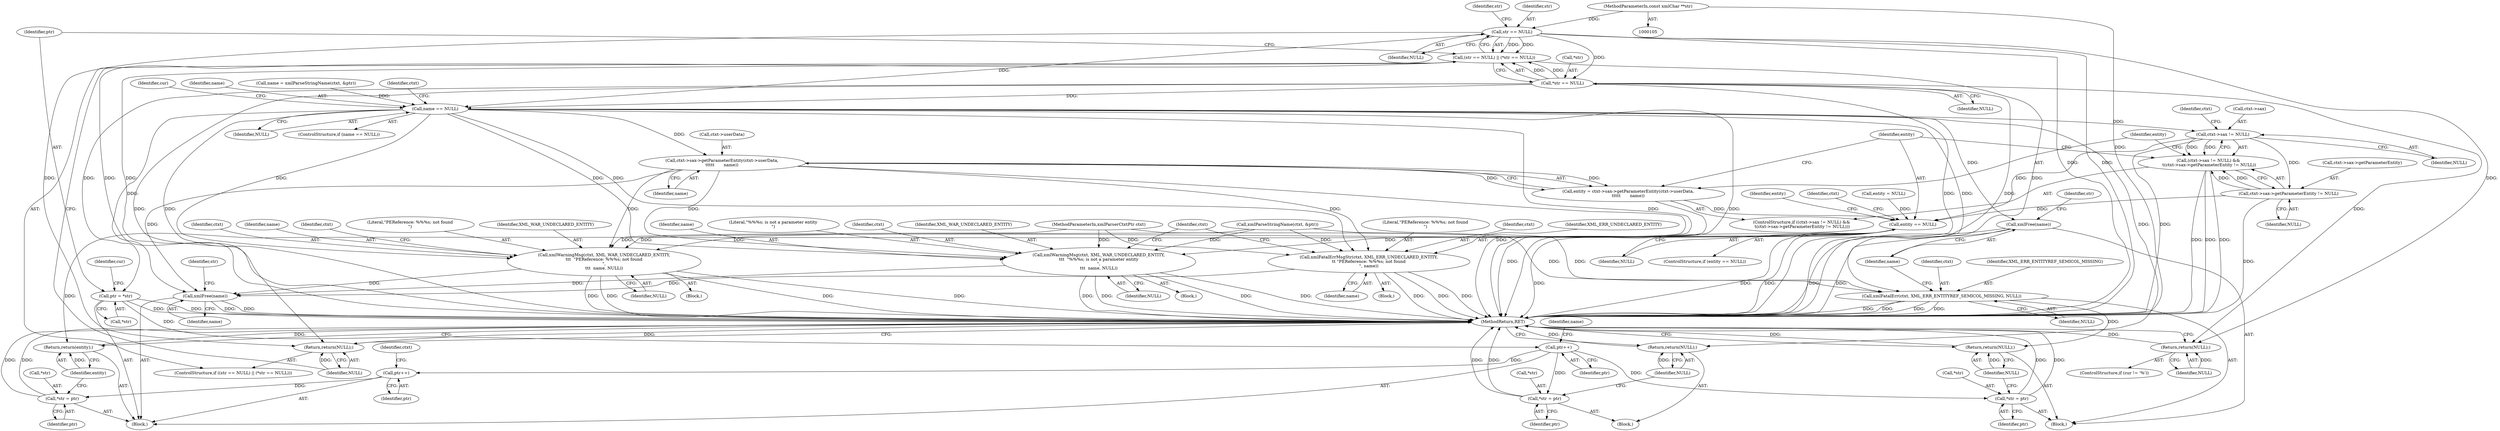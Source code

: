 digraph "1_Chrome_d0947db40187f4708c58e64cbd6013faf9eddeed_35@pointer" {
"1000107" [label="(MethodParameterIn,const xmlChar **str)"];
"1000118" [label="(Call,str == NULL)"];
"1000117" [label="(Call,(str == NULL) || (*str == NULL))"];
"1000121" [label="(Call,*str == NULL)"];
"1000125" [label="(Return,return(NULL);)"];
"1000127" [label="(Call,ptr = *str)"];
"1000141" [label="(Call,ptr++)"];
"1000158" [label="(Call,*str = ptr)"];
"1000179" [label="(Call,*str = ptr)"];
"1000185" [label="(Call,ptr++)"];
"1000282" [label="(Call,*str = ptr)"];
"1000139" [label="(Return,return(NULL);)"];
"1000150" [label="(Call,name == NULL)"];
"1000162" [label="(Return,return(NULL);)"];
"1000173" [label="(Call,xmlFatalErr(ctxt, XML_ERR_ENTITYREF_SEMICOL_MISSING, NULL))"];
"1000183" [label="(Return,return(NULL);)"];
"1000177" [label="(Call,xmlFree(name))"];
"1000193" [label="(Call,ctxt->sax != NULL)"];
"1000192" [label="(Call,(ctxt->sax != NULL) &&\n \t(ctxt->sax->getParameterEntity != NULL))"];
"1000198" [label="(Call,ctxt->sax->getParameterEntity != NULL)"];
"1000213" [label="(Call,entity == NULL)"];
"1000243" [label="(Call,xmlWarningMsg(ctxt, XML_WAR_UNDECLARED_ENTITY,\n\t\t\t  \"PEReference: %%%s; not found\n\",\n\t\t\t  name, NULL))"];
"1000280" [label="(Call,xmlFree(name))"];
"1000269" [label="(Call,xmlWarningMsg(ctxt, XML_WAR_UNDECLARED_ENTITY,\n\t\t\t  \"%%%s; is not a parameter entity\n\",\n\t\t\t  name, NULL))"];
"1000286" [label="(Return,return(entity);)"];
"1000207" [label="(Call,ctxt->sax->getParameterEntity(ctxt->userData,\n\t\t\t\t\t       name))"];
"1000205" [label="(Call,entity = ctxt->sax->getParameterEntity(ctxt->userData,\n\t\t\t\t\t       name))"];
"1000236" [label="(Call,xmlFatalErrMsgStr(ctxt, XML_ERR_UNDECLARED_ENTITY,\n\t\t \"PEReference: %%%s; not found\n\", name))"];
"1000283" [label="(Call,*str)"];
"1000204" [label="(Identifier,NULL)"];
"1000124" [label="(Identifier,NULL)"];
"1000177" [label="(Call,xmlFree(name))"];
"1000277" [label="(Identifier,ctxt)"];
"1000118" [label="(Call,str == NULL)"];
"1000129" [label="(Call,*str)"];
"1000272" [label="(Literal,\"%%%s; is not a parameter entity\n\")"];
"1000127" [label="(Call,ptr = *str)"];
"1000183" [label="(Return,return(NULL);)"];
"1000201" [label="(Identifier,ctxt)"];
"1000213" [label="(Call,entity == NULL)"];
"1000135" [label="(ControlStructure,if (cur != '%'))"];
"1000139" [label="(Return,return(NULL);)"];
"1000260" [label="(Identifier,entity)"];
"1000175" [label="(Identifier,XML_ERR_ENTITYREF_SEMICOL_MISSING)"];
"1000180" [label="(Call,*str)"];
"1000132" [label="(Identifier,cur)"];
"1000268" [label="(Block,)"];
"1000172" [label="(Block,)"];
"1000246" [label="(Literal,\"PEReference: %%%s; not found\n\")"];
"1000179" [label="(Call,*str = ptr)"];
"1000181" [label="(Identifier,str)"];
"1000270" [label="(Identifier,ctxt)"];
"1000185" [label="(Call,ptr++)"];
"1000199" [label="(Call,ctxt->sax->getParameterEntity)"];
"1000165" [label="(Identifier,cur)"];
"1000116" [label="(ControlStructure,if ((str == NULL) || (*str == NULL)))"];
"1000173" [label="(Call,xmlFatalErr(ctxt, XML_ERR_ENTITYREF_SEMICOL_MISSING, NULL))"];
"1000194" [label="(Call,ctxt->sax)"];
"1000123" [label="(Identifier,str)"];
"1000286" [label="(Return,return(entity);)"];
"1000152" [label="(Identifier,NULL)"];
"1000212" [label="(ControlStructure,if (entity == NULL))"];
"1000119" [label="(Identifier,str)"];
"1000159" [label="(Call,*str)"];
"1000198" [label="(Call,ctxt->sax->getParameterEntity != NULL)"];
"1000120" [label="(Identifier,NULL)"];
"1000140" [label="(Identifier,NULL)"];
"1000162" [label="(Return,return(NULL);)"];
"1000191" [label="(ControlStructure,if ((ctxt->sax != NULL) &&\n \t(ctxt->sax->getParameterEntity != NULL)))"];
"1000144" [label="(Identifier,name)"];
"1000117" [label="(Call,(str == NULL) || (*str == NULL))"];
"1000189" [label="(Identifier,ctxt)"];
"1000107" [label="(MethodParameterIn,const xmlChar **str)"];
"1000235" [label="(Block,)"];
"1000245" [label="(Identifier,XML_WAR_UNDECLARED_ENTITY)"];
"1000242" [label="(Block,)"];
"1000284" [label="(Identifier,str)"];
"1000282" [label="(Call,*str = ptr)"];
"1000153" [label="(Block,)"];
"1000287" [label="(Identifier,entity)"];
"1000151" [label="(Identifier,name)"];
"1000143" [label="(Call,name = xmlParseStringName(ctxt, &ptr))"];
"1000161" [label="(Identifier,ptr)"];
"1000285" [label="(Identifier,ptr)"];
"1000141" [label="(Call,ptr++)"];
"1000186" [label="(Identifier,ptr)"];
"1000184" [label="(Identifier,NULL)"];
"1000155" [label="(Identifier,ctxt)"];
"1000142" [label="(Identifier,ptr)"];
"1000269" [label="(Call,xmlWarningMsg(ctxt, XML_WAR_UNDECLARED_ENTITY,\n\t\t\t  \"%%%s; is not a parameter entity\n\",\n\t\t\t  name, NULL))"];
"1000211" [label="(Identifier,name)"];
"1000240" [label="(Identifier,name)"];
"1000108" [label="(Block,)"];
"1000197" [label="(Identifier,NULL)"];
"1000126" [label="(Identifier,NULL)"];
"1000248" [label="(Identifier,NULL)"];
"1000244" [label="(Identifier,ctxt)"];
"1000176" [label="(Identifier,NULL)"];
"1000121" [label="(Call,*str == NULL)"];
"1000158" [label="(Call,*str = ptr)"];
"1000271" [label="(Identifier,XML_WAR_UNDECLARED_ENTITY)"];
"1000163" [label="(Identifier,NULL)"];
"1000149" [label="(ControlStructure,if (name == NULL))"];
"1000238" [label="(Identifier,XML_ERR_UNDECLARED_ENTITY)"];
"1000122" [label="(Call,*str)"];
"1000193" [label="(Call,ctxt->sax != NULL)"];
"1000207" [label="(Call,ctxt->sax->getParameterEntity(ctxt->userData,\n\t\t\t\t\t       name))"];
"1000288" [label="(MethodReturn,RET)"];
"1000192" [label="(Call,(ctxt->sax != NULL) &&\n \t(ctxt->sax->getParameterEntity != NULL))"];
"1000239" [label="(Literal,\"PEReference: %%%s; not found\n\")"];
"1000280" [label="(Call,xmlFree(name))"];
"1000128" [label="(Identifier,ptr)"];
"1000150" [label="(Call,name == NULL)"];
"1000125" [label="(Return,return(NULL);)"];
"1000247" [label="(Identifier,name)"];
"1000182" [label="(Identifier,ptr)"];
"1000174" [label="(Identifier,ctxt)"];
"1000251" [label="(Identifier,ctxt)"];
"1000145" [label="(Call,xmlParseStringName(ctxt, &ptr))"];
"1000214" [label="(Identifier,entity)"];
"1000178" [label="(Identifier,name)"];
"1000281" [label="(Identifier,name)"];
"1000205" [label="(Call,entity = ctxt->sax->getParameterEntity(ctxt->userData,\n\t\t\t\t\t       name))"];
"1000236" [label="(Call,xmlFatalErrMsgStr(ctxt, XML_ERR_UNDECLARED_ENTITY,\n\t\t \"PEReference: %%%s; not found\n\", name))"];
"1000106" [label="(MethodParameterIn,xmlParserCtxtPtr ctxt)"];
"1000273" [label="(Identifier,name)"];
"1000221" [label="(Identifier,ctxt)"];
"1000215" [label="(Identifier,NULL)"];
"1000237" [label="(Identifier,ctxt)"];
"1000206" [label="(Identifier,entity)"];
"1000113" [label="(Call,entity = NULL)"];
"1000243" [label="(Call,xmlWarningMsg(ctxt, XML_WAR_UNDECLARED_ENTITY,\n\t\t\t  \"PEReference: %%%s; not found\n\",\n\t\t\t  name, NULL))"];
"1000208" [label="(Call,ctxt->userData)"];
"1000274" [label="(Identifier,NULL)"];
"1000107" -> "1000105"  [label="AST: "];
"1000107" -> "1000288"  [label="DDG: "];
"1000107" -> "1000118"  [label="DDG: "];
"1000118" -> "1000117"  [label="AST: "];
"1000118" -> "1000120"  [label="CFG: "];
"1000119" -> "1000118"  [label="AST: "];
"1000120" -> "1000118"  [label="AST: "];
"1000123" -> "1000118"  [label="CFG: "];
"1000117" -> "1000118"  [label="CFG: "];
"1000118" -> "1000288"  [label="DDG: "];
"1000118" -> "1000288"  [label="DDG: "];
"1000118" -> "1000117"  [label="DDG: "];
"1000118" -> "1000117"  [label="DDG: "];
"1000118" -> "1000121"  [label="DDG: "];
"1000118" -> "1000125"  [label="DDG: "];
"1000118" -> "1000139"  [label="DDG: "];
"1000118" -> "1000150"  [label="DDG: "];
"1000117" -> "1000116"  [label="AST: "];
"1000117" -> "1000121"  [label="CFG: "];
"1000121" -> "1000117"  [label="AST: "];
"1000126" -> "1000117"  [label="CFG: "];
"1000128" -> "1000117"  [label="CFG: "];
"1000117" -> "1000288"  [label="DDG: "];
"1000117" -> "1000288"  [label="DDG: "];
"1000117" -> "1000288"  [label="DDG: "];
"1000121" -> "1000117"  [label="DDG: "];
"1000121" -> "1000117"  [label="DDG: "];
"1000121" -> "1000124"  [label="CFG: "];
"1000122" -> "1000121"  [label="AST: "];
"1000124" -> "1000121"  [label="AST: "];
"1000121" -> "1000288"  [label="DDG: "];
"1000121" -> "1000288"  [label="DDG: "];
"1000121" -> "1000125"  [label="DDG: "];
"1000121" -> "1000127"  [label="DDG: "];
"1000121" -> "1000139"  [label="DDG: "];
"1000121" -> "1000150"  [label="DDG: "];
"1000125" -> "1000116"  [label="AST: "];
"1000125" -> "1000126"  [label="CFG: "];
"1000126" -> "1000125"  [label="AST: "];
"1000288" -> "1000125"  [label="CFG: "];
"1000125" -> "1000288"  [label="DDG: "];
"1000126" -> "1000125"  [label="DDG: "];
"1000127" -> "1000108"  [label="AST: "];
"1000127" -> "1000129"  [label="CFG: "];
"1000128" -> "1000127"  [label="AST: "];
"1000129" -> "1000127"  [label="AST: "];
"1000132" -> "1000127"  [label="CFG: "];
"1000127" -> "1000288"  [label="DDG: "];
"1000127" -> "1000288"  [label="DDG: "];
"1000127" -> "1000141"  [label="DDG: "];
"1000141" -> "1000108"  [label="AST: "];
"1000141" -> "1000142"  [label="CFG: "];
"1000142" -> "1000141"  [label="AST: "];
"1000144" -> "1000141"  [label="CFG: "];
"1000141" -> "1000158"  [label="DDG: "];
"1000141" -> "1000179"  [label="DDG: "];
"1000141" -> "1000185"  [label="DDG: "];
"1000158" -> "1000153"  [label="AST: "];
"1000158" -> "1000161"  [label="CFG: "];
"1000159" -> "1000158"  [label="AST: "];
"1000161" -> "1000158"  [label="AST: "];
"1000163" -> "1000158"  [label="CFG: "];
"1000158" -> "1000288"  [label="DDG: "];
"1000158" -> "1000288"  [label="DDG: "];
"1000179" -> "1000172"  [label="AST: "];
"1000179" -> "1000182"  [label="CFG: "];
"1000180" -> "1000179"  [label="AST: "];
"1000182" -> "1000179"  [label="AST: "];
"1000184" -> "1000179"  [label="CFG: "];
"1000179" -> "1000288"  [label="DDG: "];
"1000179" -> "1000288"  [label="DDG: "];
"1000185" -> "1000108"  [label="AST: "];
"1000185" -> "1000186"  [label="CFG: "];
"1000186" -> "1000185"  [label="AST: "];
"1000189" -> "1000185"  [label="CFG: "];
"1000185" -> "1000282"  [label="DDG: "];
"1000282" -> "1000108"  [label="AST: "];
"1000282" -> "1000285"  [label="CFG: "];
"1000283" -> "1000282"  [label="AST: "];
"1000285" -> "1000282"  [label="AST: "];
"1000287" -> "1000282"  [label="CFG: "];
"1000282" -> "1000288"  [label="DDG: "];
"1000282" -> "1000288"  [label="DDG: "];
"1000139" -> "1000135"  [label="AST: "];
"1000139" -> "1000140"  [label="CFG: "];
"1000140" -> "1000139"  [label="AST: "];
"1000288" -> "1000139"  [label="CFG: "];
"1000139" -> "1000288"  [label="DDG: "];
"1000140" -> "1000139"  [label="DDG: "];
"1000150" -> "1000149"  [label="AST: "];
"1000150" -> "1000152"  [label="CFG: "];
"1000151" -> "1000150"  [label="AST: "];
"1000152" -> "1000150"  [label="AST: "];
"1000155" -> "1000150"  [label="CFG: "];
"1000165" -> "1000150"  [label="CFG: "];
"1000150" -> "1000288"  [label="DDG: "];
"1000150" -> "1000288"  [label="DDG: "];
"1000150" -> "1000288"  [label="DDG: "];
"1000143" -> "1000150"  [label="DDG: "];
"1000150" -> "1000162"  [label="DDG: "];
"1000150" -> "1000173"  [label="DDG: "];
"1000150" -> "1000177"  [label="DDG: "];
"1000150" -> "1000193"  [label="DDG: "];
"1000150" -> "1000207"  [label="DDG: "];
"1000150" -> "1000236"  [label="DDG: "];
"1000150" -> "1000243"  [label="DDG: "];
"1000150" -> "1000269"  [label="DDG: "];
"1000150" -> "1000280"  [label="DDG: "];
"1000162" -> "1000153"  [label="AST: "];
"1000162" -> "1000163"  [label="CFG: "];
"1000163" -> "1000162"  [label="AST: "];
"1000288" -> "1000162"  [label="CFG: "];
"1000162" -> "1000288"  [label="DDG: "];
"1000163" -> "1000162"  [label="DDG: "];
"1000173" -> "1000172"  [label="AST: "];
"1000173" -> "1000176"  [label="CFG: "];
"1000174" -> "1000173"  [label="AST: "];
"1000175" -> "1000173"  [label="AST: "];
"1000176" -> "1000173"  [label="AST: "];
"1000178" -> "1000173"  [label="CFG: "];
"1000173" -> "1000288"  [label="DDG: "];
"1000173" -> "1000288"  [label="DDG: "];
"1000173" -> "1000288"  [label="DDG: "];
"1000173" -> "1000288"  [label="DDG: "];
"1000145" -> "1000173"  [label="DDG: "];
"1000106" -> "1000173"  [label="DDG: "];
"1000173" -> "1000183"  [label="DDG: "];
"1000183" -> "1000172"  [label="AST: "];
"1000183" -> "1000184"  [label="CFG: "];
"1000184" -> "1000183"  [label="AST: "];
"1000288" -> "1000183"  [label="CFG: "];
"1000183" -> "1000288"  [label="DDG: "];
"1000184" -> "1000183"  [label="DDG: "];
"1000177" -> "1000172"  [label="AST: "];
"1000177" -> "1000178"  [label="CFG: "];
"1000178" -> "1000177"  [label="AST: "];
"1000181" -> "1000177"  [label="CFG: "];
"1000177" -> "1000288"  [label="DDG: "];
"1000177" -> "1000288"  [label="DDG: "];
"1000193" -> "1000192"  [label="AST: "];
"1000193" -> "1000197"  [label="CFG: "];
"1000194" -> "1000193"  [label="AST: "];
"1000197" -> "1000193"  [label="AST: "];
"1000201" -> "1000193"  [label="CFG: "];
"1000192" -> "1000193"  [label="CFG: "];
"1000193" -> "1000288"  [label="DDG: "];
"1000193" -> "1000192"  [label="DDG: "];
"1000193" -> "1000192"  [label="DDG: "];
"1000193" -> "1000198"  [label="DDG: "];
"1000193" -> "1000213"  [label="DDG: "];
"1000192" -> "1000191"  [label="AST: "];
"1000192" -> "1000198"  [label="CFG: "];
"1000198" -> "1000192"  [label="AST: "];
"1000206" -> "1000192"  [label="CFG: "];
"1000214" -> "1000192"  [label="CFG: "];
"1000192" -> "1000288"  [label="DDG: "];
"1000192" -> "1000288"  [label="DDG: "];
"1000192" -> "1000288"  [label="DDG: "];
"1000198" -> "1000192"  [label="DDG: "];
"1000198" -> "1000192"  [label="DDG: "];
"1000198" -> "1000204"  [label="CFG: "];
"1000199" -> "1000198"  [label="AST: "];
"1000204" -> "1000198"  [label="AST: "];
"1000198" -> "1000288"  [label="DDG: "];
"1000198" -> "1000213"  [label="DDG: "];
"1000213" -> "1000212"  [label="AST: "];
"1000213" -> "1000215"  [label="CFG: "];
"1000214" -> "1000213"  [label="AST: "];
"1000215" -> "1000213"  [label="AST: "];
"1000221" -> "1000213"  [label="CFG: "];
"1000260" -> "1000213"  [label="CFG: "];
"1000213" -> "1000288"  [label="DDG: "];
"1000213" -> "1000288"  [label="DDG: "];
"1000213" -> "1000288"  [label="DDG: "];
"1000113" -> "1000213"  [label="DDG: "];
"1000205" -> "1000213"  [label="DDG: "];
"1000213" -> "1000243"  [label="DDG: "];
"1000213" -> "1000269"  [label="DDG: "];
"1000213" -> "1000286"  [label="DDG: "];
"1000243" -> "1000242"  [label="AST: "];
"1000243" -> "1000248"  [label="CFG: "];
"1000244" -> "1000243"  [label="AST: "];
"1000245" -> "1000243"  [label="AST: "];
"1000246" -> "1000243"  [label="AST: "];
"1000247" -> "1000243"  [label="AST: "];
"1000248" -> "1000243"  [label="AST: "];
"1000251" -> "1000243"  [label="CFG: "];
"1000243" -> "1000288"  [label="DDG: "];
"1000243" -> "1000288"  [label="DDG: "];
"1000243" -> "1000288"  [label="DDG: "];
"1000243" -> "1000288"  [label="DDG: "];
"1000145" -> "1000243"  [label="DDG: "];
"1000106" -> "1000243"  [label="DDG: "];
"1000207" -> "1000243"  [label="DDG: "];
"1000243" -> "1000280"  [label="DDG: "];
"1000280" -> "1000108"  [label="AST: "];
"1000280" -> "1000281"  [label="CFG: "];
"1000281" -> "1000280"  [label="AST: "];
"1000284" -> "1000280"  [label="CFG: "];
"1000280" -> "1000288"  [label="DDG: "];
"1000280" -> "1000288"  [label="DDG: "];
"1000236" -> "1000280"  [label="DDG: "];
"1000269" -> "1000280"  [label="DDG: "];
"1000207" -> "1000280"  [label="DDG: "];
"1000269" -> "1000268"  [label="AST: "];
"1000269" -> "1000274"  [label="CFG: "];
"1000270" -> "1000269"  [label="AST: "];
"1000271" -> "1000269"  [label="AST: "];
"1000272" -> "1000269"  [label="AST: "];
"1000273" -> "1000269"  [label="AST: "];
"1000274" -> "1000269"  [label="AST: "];
"1000277" -> "1000269"  [label="CFG: "];
"1000269" -> "1000288"  [label="DDG: "];
"1000269" -> "1000288"  [label="DDG: "];
"1000269" -> "1000288"  [label="DDG: "];
"1000269" -> "1000288"  [label="DDG: "];
"1000145" -> "1000269"  [label="DDG: "];
"1000106" -> "1000269"  [label="DDG: "];
"1000207" -> "1000269"  [label="DDG: "];
"1000286" -> "1000108"  [label="AST: "];
"1000286" -> "1000287"  [label="CFG: "];
"1000287" -> "1000286"  [label="AST: "];
"1000288" -> "1000286"  [label="CFG: "];
"1000286" -> "1000288"  [label="DDG: "];
"1000287" -> "1000286"  [label="DDG: "];
"1000207" -> "1000205"  [label="AST: "];
"1000207" -> "1000211"  [label="CFG: "];
"1000208" -> "1000207"  [label="AST: "];
"1000211" -> "1000207"  [label="AST: "];
"1000205" -> "1000207"  [label="CFG: "];
"1000207" -> "1000288"  [label="DDG: "];
"1000207" -> "1000205"  [label="DDG: "];
"1000207" -> "1000205"  [label="DDG: "];
"1000207" -> "1000236"  [label="DDG: "];
"1000205" -> "1000191"  [label="AST: "];
"1000206" -> "1000205"  [label="AST: "];
"1000214" -> "1000205"  [label="CFG: "];
"1000205" -> "1000288"  [label="DDG: "];
"1000236" -> "1000235"  [label="AST: "];
"1000236" -> "1000240"  [label="CFG: "];
"1000237" -> "1000236"  [label="AST: "];
"1000238" -> "1000236"  [label="AST: "];
"1000239" -> "1000236"  [label="AST: "];
"1000240" -> "1000236"  [label="AST: "];
"1000277" -> "1000236"  [label="CFG: "];
"1000236" -> "1000288"  [label="DDG: "];
"1000236" -> "1000288"  [label="DDG: "];
"1000236" -> "1000288"  [label="DDG: "];
"1000145" -> "1000236"  [label="DDG: "];
"1000106" -> "1000236"  [label="DDG: "];
}
